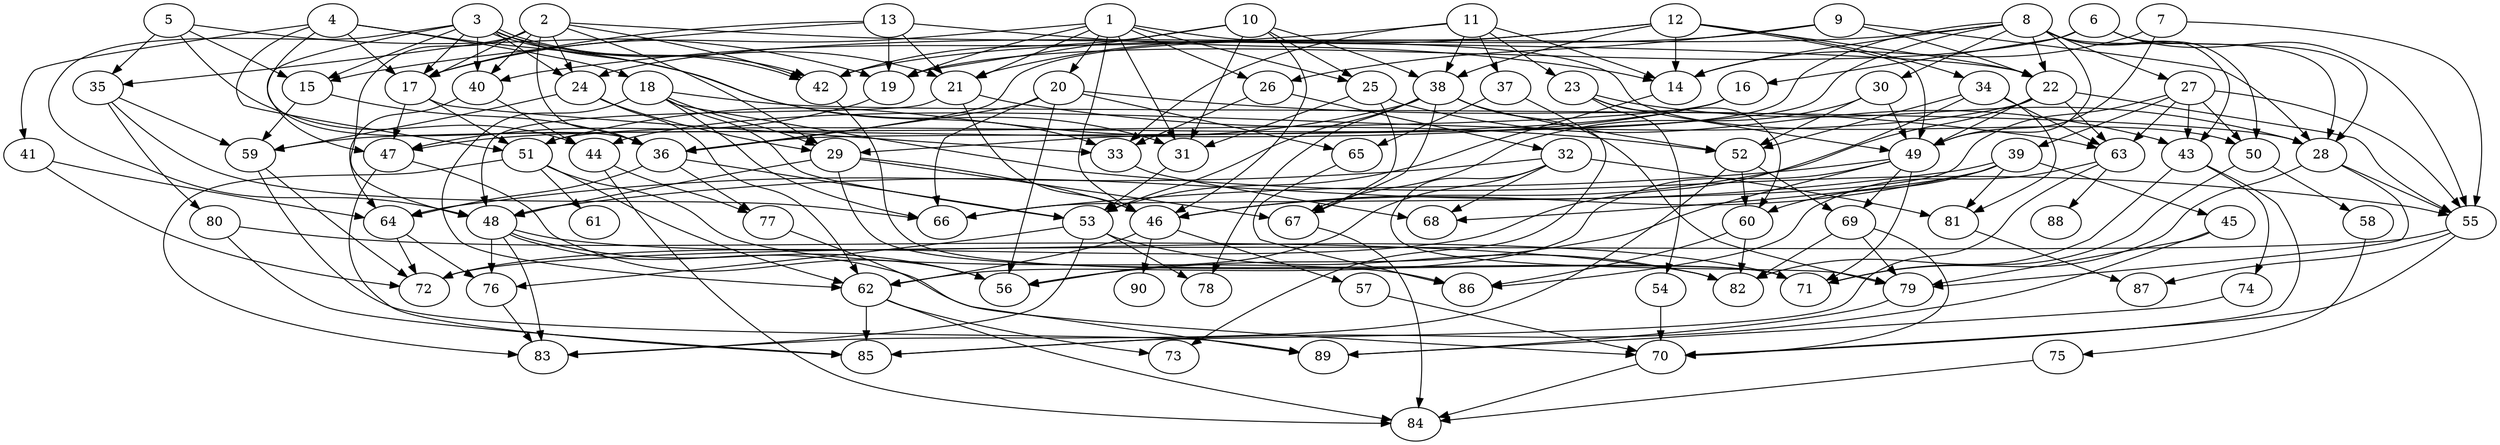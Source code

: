 // DAG automatically generated by daggen at Wed Apr 12 12:22:20 2017
// ./daggen --dot -n 90 --jump=3 --fat=0.6 --regularity=0.2 --density=0.4 
digraph G {
  1 [size="10983926152", alpha="0.10"]
  1 -> 17 [size ="301989888"]
  1 -> 19 [size ="301989888"]
  1 -> 20 [size ="301989888"]
  1 -> 21 [size ="301989888"]
  1 -> 25 [size ="301989888"]
  1 -> 26 [size ="301989888"]
  1 -> 31 [size ="301989888"]
  1 -> 46 [size ="301989888"]
  1 -> 50 [size ="301989888"]
  2 [size="28991029248", alpha="0.02"]
  2 -> 17 [size ="75497472"]
  2 -> 22 [size ="75497472"]
  2 -> 24 [size ="75497472"]
  2 -> 29 [size ="75497472"]
  2 -> 35 [size ="75497472"]
  2 -> 36 [size ="75497472"]
  2 -> 40 [size ="75497472"]
  2 -> 42 [size ="75497472"]
  2 -> 48 [size ="75497472"]
  3 [size="11300451823", alpha="0.14"]
  3 -> 15 [size ="301989888"]
  3 -> 17 [size ="301989888"]
  3 -> 21 [size ="301989888"]
  3 -> 24 [size ="301989888"]
  3 -> 33 [size ="301989888"]
  3 -> 40 [size ="301989888"]
  3 -> 42 [size ="301989888"]
  3 -> 42 [size ="301989888"]
  3 -> 47 [size ="301989888"]
  3 -> 48 [size ="301989888"]
  4 [size="625374340", alpha="0.03"]
  4 -> 17 [size ="33554432"]
  4 -> 18 [size ="33554432"]
  4 -> 31 [size ="33554432"]
  4 -> 36 [size ="33554432"]
  4 -> 41 [size ="33554432"]
  4 -> 51 [size ="33554432"]
  5 [size="33909204900", alpha="0.14"]
  5 -> 15 [size ="536870912"]
  5 -> 19 [size ="536870912"]
  5 -> 35 [size ="536870912"]
  5 -> 44 [size ="536870912"]
  6 [size="231928233984", alpha="0.11"]
  6 -> 16 [size ="301989888"]
  6 -> 19 [size ="301989888"]
  6 -> 28 [size ="301989888"]
  6 -> 55 [size ="301989888"]
  7 [size="5650045004", alpha="0.17"]
  7 -> 14 [size ="301989888"]
  7 -> 49 [size ="301989888"]
  7 -> 55 [size ="301989888"]
  8 [size="25622093002", alpha="0.10"]
  8 -> 14 [size ="33554432"]
  8 -> 22 [size ="33554432"]
  8 -> 27 [size ="33554432"]
  8 -> 28 [size ="33554432"]
  8 -> 30 [size ="33554432"]
  8 -> 36 [size ="33554432"]
  8 -> 42 [size ="33554432"]
  8 -> 43 [size ="33554432"]
  8 -> 49 [size ="33554432"]
  8 -> 50 [size ="33554432"]
  8 -> 51 [size ="33554432"]
  9 [size="308507636003", alpha="0.04"]
  9 -> 22 [size ="838860800"]
  9 -> 24 [size ="838860800"]
  9 -> 26 [size ="838860800"]
  9 -> 28 [size ="838860800"]
  10 [size="10193023953", alpha="0.09"]
  10 -> 19 [size ="838860800"]
  10 -> 25 [size ="838860800"]
  10 -> 31 [size ="838860800"]
  10 -> 38 [size ="838860800"]
  10 -> 42 [size ="838860800"]
  10 -> 46 [size ="838860800"]
  11 [size="368293445632", alpha="0.14"]
  11 -> 14 [size ="411041792"]
  11 -> 23 [size ="411041792"]
  11 -> 33 [size ="411041792"]
  11 -> 37 [size ="411041792"]
  11 -> 38 [size ="411041792"]
  11 -> 40 [size ="411041792"]
  12 [size="558054854472", alpha="0.06"]
  12 -> 14 [size ="411041792"]
  12 -> 21 [size ="411041792"]
  12 -> 22 [size ="411041792"]
  12 -> 34 [size ="411041792"]
  12 -> 36 [size ="411041792"]
  12 -> 38 [size ="411041792"]
  12 -> 49 [size ="411041792"]
  13 [size="782757789696", alpha="0.06"]
  13 -> 14 [size ="679477248"]
  13 -> 15 [size ="679477248"]
  13 -> 17 [size ="679477248"]
  13 -> 19 [size ="679477248"]
  13 -> 21 [size ="679477248"]
  14 [size="549755813888", alpha="0.06"]
  14 -> 53 [size ="536870912"]
  15 [size="14372479874", alpha="0.14"]
  15 -> 36 [size ="536870912"]
  15 -> 59 [size ="536870912"]
  16 [size="33099930487", alpha="0.16"]
  16 -> 29 [size ="679477248"]
  16 -> 47 [size ="679477248"]
  16 -> 59 [size ="679477248"]
  17 [size="14431137808", alpha="0.16"]
  17 -> 33 [size ="679477248"]
  17 -> 47 [size ="679477248"]
  17 -> 51 [size ="679477248"]
  18 [size="68719476736", alpha="0.18"]
  18 -> 28 [size ="134217728"]
  18 -> 29 [size ="134217728"]
  18 -> 53 [size ="134217728"]
  18 -> 55 [size ="134217728"]
  18 -> 62 [size ="134217728"]
  18 -> 66 [size ="134217728"]
  19 [size="12365104395", alpha="0.05"]
  19 -> 47 [size ="411041792"]
  20 [size="2429559085", alpha="0.20"]
  20 -> 36 [size ="75497472"]
  20 -> 56 [size ="75497472"]
  20 -> 63 [size ="75497472"]
  20 -> 65 [size ="75497472"]
  20 -> 66 [size ="75497472"]
  21 [size="1073741824000", alpha="0.14"]
  21 -> 46 [size ="838860800"]
  21 -> 48 [size ="838860800"]
  21 -> 52 [size ="838860800"]
  22 [size="8589934592", alpha="0.16"]
  22 -> 44 [size ="33554432"]
  22 -> 46 [size ="33554432"]
  22 -> 49 [size ="33554432"]
  22 -> 55 [size ="33554432"]
  22 -> 63 [size ="33554432"]
  23 [size="231928233984", alpha="0.06"]
  23 -> 28 [size ="301989888"]
  23 -> 49 [size ="301989888"]
  23 -> 54 [size ="301989888"]
  23 -> 60 [size ="301989888"]
  24 [size="33077766510", alpha="0.13"]
  24 -> 29 [size ="679477248"]
  24 -> 59 [size ="679477248"]
  24 -> 62 [size ="679477248"]
  25 [size="10857262375", alpha="0.05"]
  25 -> 31 [size ="838860800"]
  25 -> 43 [size ="838860800"]
  25 -> 67 [size ="838860800"]
  26 [size="10155367891", alpha="0.00"]
  26 -> 32 [size ="209715200"]
  26 -> 33 [size ="209715200"]
  27 [size="3935941184", alpha="0.06"]
  27 -> 39 [size ="75497472"]
  27 -> 43 [size ="75497472"]
  27 -> 50 [size ="75497472"]
  27 -> 55 [size ="75497472"]
  27 -> 63 [size ="75497472"]
  27 -> 66 [size ="75497472"]
  28 [size="93714595809", alpha="0.03"]
  28 -> 55 [size ="75497472"]
  28 -> 71 [size ="75497472"]
  28 -> 79 [size ="75497472"]
  29 [size="8754146714", alpha="0.10"]
  29 -> 46 [size ="209715200"]
  29 -> 48 [size ="209715200"]
  29 -> 67 [size ="209715200"]
  29 -> 71 [size ="209715200"]
  30 [size="29930779288", alpha="0.05"]
  30 -> 49 [size ="536870912"]
  30 -> 52 [size ="536870912"]
  30 -> 67 [size ="536870912"]
  31 [size="1118219124504", alpha="0.16"]
  31 -> 53 [size ="838860800"]
  32 [size="347951851079", alpha="0.09"]
  32 -> 56 [size ="301989888"]
  32 -> 64 [size ="301989888"]
  32 -> 68 [size ="301989888"]
  32 -> 79 [size ="301989888"]
  32 -> 81 [size ="301989888"]
  33 [size="549755813888", alpha="0.02"]
  33 -> 68 [size ="536870912"]
  34 [size="23927361152", alpha="0.16"]
  34 -> 52 [size ="411041792"]
  34 -> 63 [size ="411041792"]
  34 -> 72 [size ="411041792"]
  34 -> 81 [size ="411041792"]
  35 [size="408915128544", alpha="0.18"]
  35 -> 59 [size ="536870912"]
  35 -> 66 [size ="536870912"]
  35 -> 80 [size ="536870912"]
  36 [size="2263278956", alpha="0.12"]
  36 -> 53 [size ="75497472"]
  36 -> 64 [size ="75497472"]
  36 -> 77 [size ="75497472"]
  37 [size="1345586909212", alpha="0.15"]
  37 -> 65 [size ="838860800"]
  37 -> 73 [size ="838860800"]
  38 [size="478419263394", alpha="0.15"]
  38 -> 51 [size ="679477248"]
  38 -> 52 [size ="679477248"]
  38 -> 53 [size ="679477248"]
  38 -> 67 [size ="679477248"]
  38 -> 78 [size ="679477248"]
  38 -> 79 [size ="679477248"]
  39 [size="8589934592", alpha="0.11"]
  39 -> 45 [size ="33554432"]
  39 -> 46 [size ="33554432"]
  39 -> 48 [size ="33554432"]
  39 -> 60 [size ="33554432"]
  39 -> 68 [size ="33554432"]
  39 -> 81 [size ="33554432"]
  40 [size="27935605260", alpha="0.01"]
  40 -> 44 [size ="134217728"]
  40 -> 64 [size ="134217728"]
  41 [size="40305787709", alpha="0.12"]
  41 -> 64 [size ="838860800"]
  41 -> 72 [size ="838860800"]
  42 [size="9290182743", alpha="0.06"]
  42 -> 71 [size ="411041792"]
  43 [size="368529471569", alpha="0.17"]
  43 -> 70 [size ="411041792"]
  43 -> 74 [size ="411041792"]
  43 -> 82 [size ="411041792"]
  44 [size="782757789696", alpha="0.17"]
  44 -> 77 [size ="679477248"]
  44 -> 84 [size ="679477248"]
  45 [size="63167065809", alpha="0.20"]
  45 -> 79 [size ="75497472"]
  45 -> 85 [size ="75497472"]
  46 [size="30131451901", alpha="0.18"]
  46 -> 57 [size ="679477248"]
  46 -> 62 [size ="679477248"]
  46 -> 90 [size ="679477248"]
  47 [size="3145015882", alpha="0.10"]
  47 -> 56 [size ="134217728"]
  47 -> 85 [size ="134217728"]
  48 [size="68719476736", alpha="0.05"]
  48 -> 56 [size ="134217728"]
  48 -> 70 [size ="134217728"]
  48 -> 71 [size ="134217728"]
  48 -> 76 [size ="134217728"]
  48 -> 83 [size ="134217728"]
  49 [size="28991029248", alpha="0.16"]
  49 -> 56 [size ="75497472"]
  49 -> 62 [size ="75497472"]
  49 -> 66 [size ="75497472"]
  49 -> 69 [size ="75497472"]
  49 -> 71 [size ="75497472"]
  50 [size="18100320291", alpha="0.11"]
  50 -> 58 [size ="838860800"]
  50 -> 71 [size ="838860800"]
  51 [size="354019663192", alpha="0.12"]
  51 -> 61 [size ="536870912"]
  51 -> 62 [size ="536870912"]
  51 -> 83 [size ="536870912"]
  51 -> 86 [size ="536870912"]
  52 [size="22500623058", alpha="0.15"]
  52 -> 60 [size ="411041792"]
  52 -> 69 [size ="411041792"]
  52 -> 83 [size ="411041792"]
  53 [size="69657466261", alpha="0.03"]
  53 -> 76 [size ="209715200"]
  53 -> 78 [size ="209715200"]
  53 -> 82 [size ="209715200"]
  53 -> 83 [size ="209715200"]
  54 [size="18880224360", alpha="0.20"]
  54 -> 70 [size ="536870912"]
  55 [size="549755813888", alpha="0.01"]
  55 -> 70 [size ="536870912"]
  55 -> 72 [size ="536870912"]
  55 -> 87 [size ="536870912"]
  56 [size="6770843970", alpha="0.05"]
  57 [size="549755813888", alpha="0.12"]
  57 -> 70 [size ="536870912"]
  58 [size="95031219775", alpha="0.02"]
  58 -> 75 [size ="209715200"]
  59 [size="231928233984", alpha="0.01"]
  59 -> 72 [size ="301989888"]
  59 -> 89 [size ="301989888"]
  60 [size="3729462320", alpha="0.15"]
  60 -> 82 [size ="209715200"]
  60 -> 86 [size ="209715200"]
  61 [size="5579399452", alpha="0.00"]
  62 [size="8589934592", alpha="0.17"]
  62 -> 73 [size ="33554432"]
  62 -> 84 [size ="33554432"]
  62 -> 85 [size ="33554432"]
  63 [size="368293445632", alpha="0.14"]
  63 -> 85 [size ="411041792"]
  63 -> 86 [size ="411041792"]
  63 -> 88 [size ="411041792"]
  64 [size="231928233984", alpha="0.04"]
  64 -> 72 [size ="301989888"]
  64 -> 76 [size ="301989888"]
  65 [size="30201309120", alpha="0.14"]
  65 -> 86 [size ="134217728"]
  66 [size="28991029248", alpha="0.14"]
  67 [size="15127619835", alpha="0.01"]
  67 -> 84 [size ="411041792"]
  68 [size="22950116858", alpha="0.19"]
  69 [size="3938526194", alpha="0.06"]
  69 -> 70 [size ="75497472"]
  69 -> 79 [size ="75497472"]
  69 -> 82 [size ="75497472"]
  70 [size="782757789696", alpha="0.09"]
  70 -> 84 [size ="679477248"]
  71 [size="3150076319", alpha="0.20"]
  72 [size="40673568792", alpha="0.11"]
  73 [size="8589934592", alpha="0.06"]
  74 [size="8589934592", alpha="0.14"]
  74 -> 89 [size ="33554432"]
  75 [size="21688765811", alpha="0.05"]
  75 -> 84 [size ="411041792"]
  76 [size="134217728000", alpha="0.13"]
  76 -> 83 [size ="209715200"]
  77 [size="134217728000", alpha="0.04"]
  77 -> 89 [size ="209715200"]
  78 [size="23224139384", alpha="0.13"]
  79 [size="92742324808", alpha="0.07"]
  79 -> 89 [size ="75497472"]
  80 [size="38564411220", alpha="0.20"]
  80 -> 82 [size ="679477248"]
  80 -> 85 [size ="679477248"]
  81 [size="1073741824000", alpha="0.19"]
  81 -> 87 [size ="838860800"]
  82 [size="46691311837", alpha="0.16"]
  83 [size="2361770108", alpha="0.11"]
  84 [size="753131739", alpha="0.08"]
  85 [size="4737331173", alpha="0.13"]
  86 [size="78063836868", alpha="0.07"]
  87 [size="8589934592", alpha="0.20"]
  88 [size="782757789696", alpha="0.15"]
  89 [size="782757789696", alpha="0.00"]
  90 [size="368293445632", alpha="0.15"]
}
